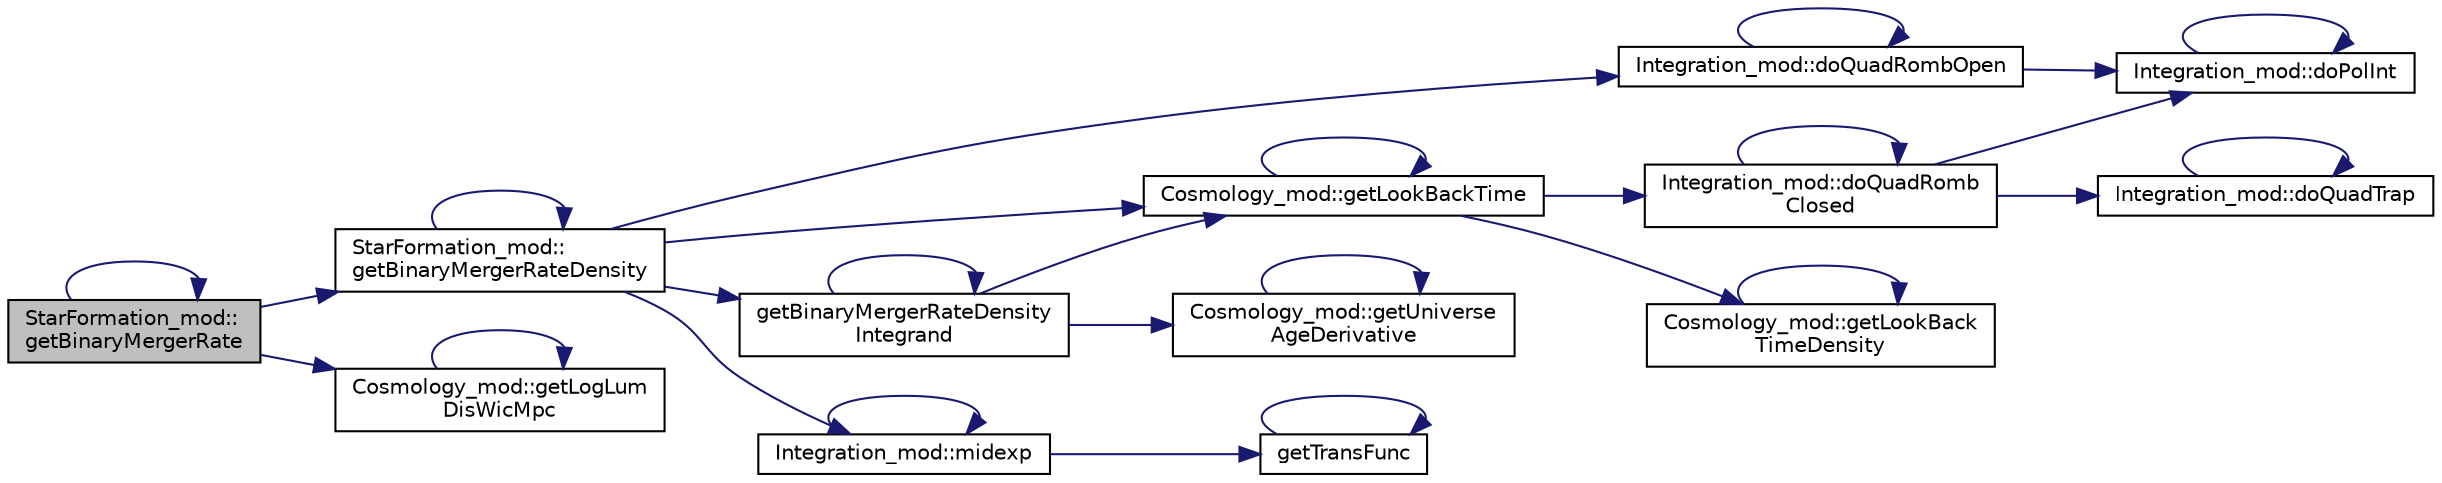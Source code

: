 digraph "StarFormation_mod::getBinaryMergerRate"
{
 // LATEX_PDF_SIZE
  edge [fontname="Helvetica",fontsize="10",labelfontname="Helvetica",labelfontsize="10"];
  node [fontname="Helvetica",fontsize="10",shape=record];
  rankdir="LR";
  Node1 [label="StarFormation_mod::\lgetBinaryMergerRate",height=0.2,width=0.4,color="black", fillcolor="grey75", style="filled", fontcolor="black",tooltip=" "];
  Node1 -> Node1 [color="midnightblue",fontsize="10",style="solid"];
  Node1 -> Node2 [color="midnightblue",fontsize="10",style="solid"];
  Node2 [label="StarFormation_mod::\lgetBinaryMergerRateDensity",height=0.2,width=0.4,color="black", fillcolor="white", style="filled",URL="$namespaceStarFormation__mod.html#a05261e0606d7fc217cbea2b438513c7c",tooltip=" "];
  Node2 -> Node3 [color="midnightblue",fontsize="10",style="solid"];
  Node3 [label="Integration_mod::doQuadRombOpen",height=0.2,width=0.4,color="black", fillcolor="white", style="filled",URL="$namespaceIntegration__mod.html#a2afac450765cc9aeecb83147d5edd584",tooltip="Return the integral of function getFunc in the open range [lowerLim,upperLim] using Adaptive Romberg ..."];
  Node3 -> Node4 [color="midnightblue",fontsize="10",style="solid"];
  Node4 [label="Integration_mod::doPolInt",height=0.2,width=0.4,color="black", fillcolor="white", style="filled",URL="$namespaceIntegration__mod.html#a6af456f3f4755f8fcbb99292c81d8c55",tooltip=" "];
  Node4 -> Node4 [color="midnightblue",fontsize="10",style="solid"];
  Node3 -> Node3 [color="midnightblue",fontsize="10",style="solid"];
  Node2 -> Node2 [color="midnightblue",fontsize="10",style="solid"];
  Node2 -> Node5 [color="midnightblue",fontsize="10",style="solid"];
  Node5 [label="getBinaryMergerRateDensity\lIntegrand",height=0.2,width=0.4,color="black", fillcolor="white", style="filled",URL="$StarFormation__mod_8f90.html#a0c6f37886fc254cf8b432892fecaf00c",tooltip=" "];
  Node5 -> Node5 [color="midnightblue",fontsize="10",style="solid"];
  Node5 -> Node6 [color="midnightblue",fontsize="10",style="solid"];
  Node6 [label="Cosmology_mod::getLookBackTime",height=0.2,width=0.4,color="black", fillcolor="white", style="filled",URL="$namespaceCosmology__mod.html#a95b89d72b71ac21b69dca5d4be7bf5f3",tooltip="Return the cosmological lookback time in GYrs at the given redshift for the assumed cosmological para..."];
  Node6 -> Node7 [color="midnightblue",fontsize="10",style="solid"];
  Node7 [label="Integration_mod::doQuadRomb\lClosed",height=0.2,width=0.4,color="black", fillcolor="white", style="filled",URL="$namespaceIntegration__mod.html#af8fc3f43e7948c94594041ed0ce3b2a3",tooltip="Return the integral of function getFunc in the closed range [lowerLim,upperLim] using Adaptive Romber..."];
  Node7 -> Node4 [color="midnightblue",fontsize="10",style="solid"];
  Node7 -> Node7 [color="midnightblue",fontsize="10",style="solid"];
  Node7 -> Node8 [color="midnightblue",fontsize="10",style="solid"];
  Node8 [label="Integration_mod::doQuadTrap",height=0.2,width=0.4,color="black", fillcolor="white", style="filled",URL="$namespaceIntegration__mod.html#a5a20f6d4a6161dd4fff687c5c790dc9c",tooltip=" "];
  Node8 -> Node8 [color="midnightblue",fontsize="10",style="solid"];
  Node6 -> Node6 [color="midnightblue",fontsize="10",style="solid"];
  Node6 -> Node9 [color="midnightblue",fontsize="10",style="solid"];
  Node9 [label="Cosmology_mod::getLookBack\lTimeDensity",height=0.2,width=0.4,color="black", fillcolor="white", style="filled",URL="$namespaceCosmology__mod.html#a05d40c6dc6011976113b609b5a5def3f",tooltip="Return the differential (w.r.t. z) cosmological lookback time in GYrs at the given redshift for the a..."];
  Node9 -> Node9 [color="midnightblue",fontsize="10",style="solid"];
  Node5 -> Node10 [color="midnightblue",fontsize="10",style="solid"];
  Node10 [label="Cosmology_mod::getUniverse\lAgeDerivative",height=0.2,width=0.4,color="black", fillcolor="white", style="filled",URL="$namespaceCosmology__mod.html#aa74d62c7da4fdd3f24982ba08132aec3",tooltip="Return the derivative of the age of the Universe, w.r.t. redshift for a given input redshift + 1."];
  Node10 -> Node10 [color="midnightblue",fontsize="10",style="solid"];
  Node2 -> Node6 [color="midnightblue",fontsize="10",style="solid"];
  Node2 -> Node11 [color="midnightblue",fontsize="10",style="solid"];
  Node11 [label="Integration_mod::midexp",height=0.2,width=0.4,color="black", fillcolor="white", style="filled",URL="$namespaceIntegration__mod.html#aebc2929cd83f436b260e6152784de40d",tooltip="Return the refinement of the integration of an exponentially-decaying function on a semi-infinite...."];
  Node11 -> Node12 [color="midnightblue",fontsize="10",style="solid"];
  Node12 [label="getTransFunc",height=0.2,width=0.4,color="black", fillcolor="white", style="filled",URL="$Integration__mod_8f90.html#a90d6bfa85f1c63a54a90474abaed353e",tooltip=" "];
  Node12 -> Node12 [color="midnightblue",fontsize="10",style="solid"];
  Node11 -> Node11 [color="midnightblue",fontsize="10",style="solid"];
  Node1 -> Node13 [color="midnightblue",fontsize="10",style="solid"];
  Node13 [label="Cosmology_mod::getLogLum\lDisWicMpc",height=0.2,width=0.4,color="black", fillcolor="white", style="filled",URL="$namespaceCosmology__mod.html#a5c951d7a02ae5a66a5ead8cecbef2300",tooltip="Return the approximate logarithm of the cosmological luminosity distance in units of MPc."];
  Node13 -> Node13 [color="midnightblue",fontsize="10",style="solid"];
}
